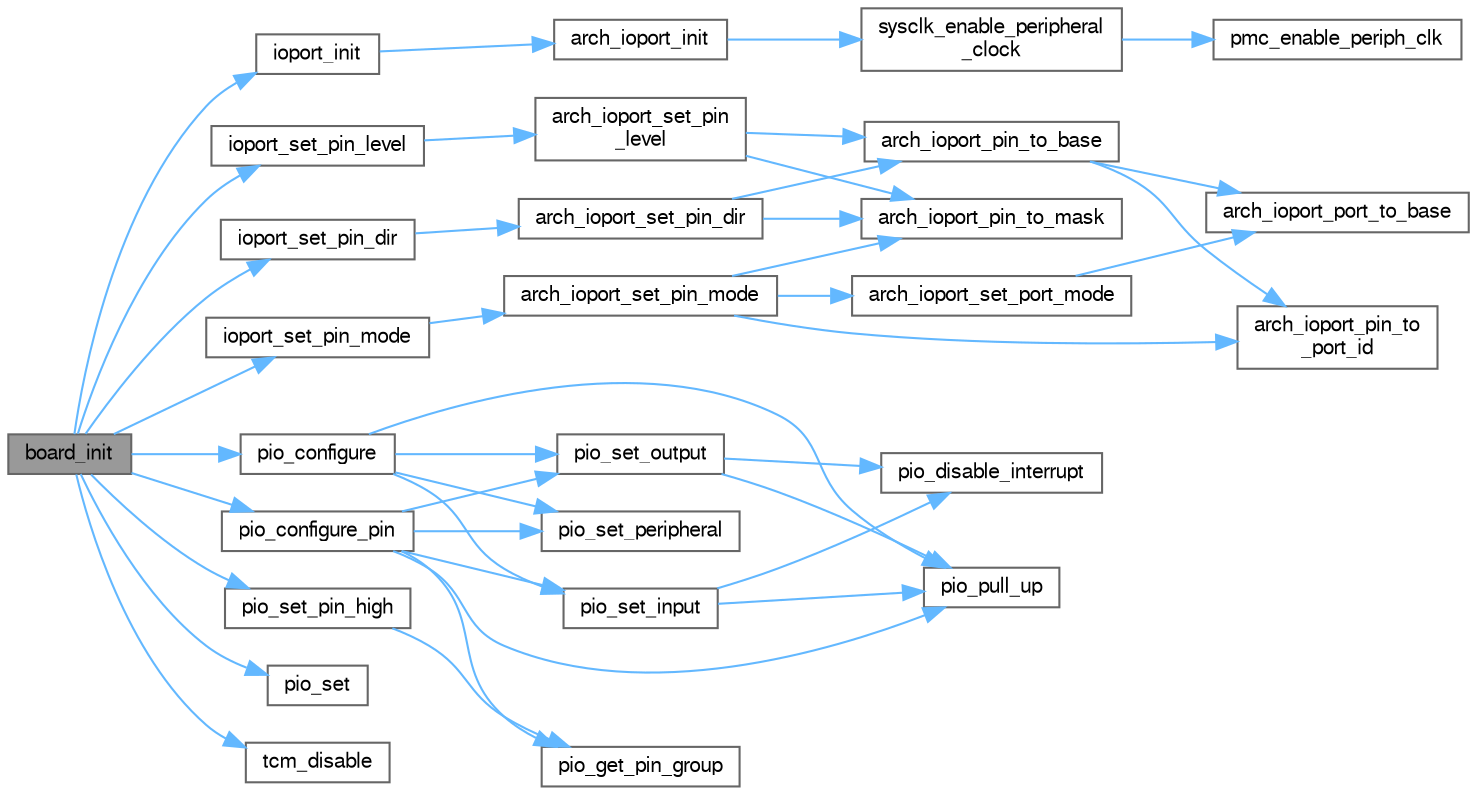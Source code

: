 digraph "board_init"
{
 // LATEX_PDF_SIZE
  bgcolor="transparent";
  edge [fontname=FreeSans,fontsize=10,labelfontname=FreeSans,labelfontsize=10];
  node [fontname=FreeSans,fontsize=10,shape=box,height=0.2,width=0.4];
  rankdir="LR";
  Node1 [label="board_init",height=0.2,width=0.4,color="gray40", fillcolor="grey60", style="filled", fontcolor="black",tooltip="This function initializes the board target resources."];
  Node1 -> Node2 [color="steelblue1",style="solid"];
  Node2 [label="ioport_init",height=0.2,width=0.4,color="grey40", fillcolor="white", style="filled",URL="$group__ioport__group.html#ga514c0fcce7d55e3211eaa67481103adc",tooltip="Initializes the IOPORT service, ready for use."];
  Node2 -> Node3 [color="steelblue1",style="solid"];
  Node3 [label="arch_ioport_init",height=0.2,width=0.4,color="grey40", fillcolor="white", style="filled",URL="$ioport__pio_8h.html#a292d649a807b515c69d02c6fcb0dd2e9",tooltip=" "];
  Node3 -> Node4 [color="steelblue1",style="solid"];
  Node4 [label="sysclk_enable_peripheral\l_clock",height=0.2,width=0.4,color="grey40", fillcolor="white", style="filled",URL="$group__sysclk__group.html#ga97354113454b658bf76596b3580cf195",tooltip="Enable a peripheral's clock."];
  Node4 -> Node5 [color="steelblue1",style="solid"];
  Node5 [label="pmc_enable_periph_clk",height=0.2,width=0.4,color="grey40", fillcolor="white", style="filled",URL="$group__sam__drivers__pmc__group.html#gad09de55bb493f4ebdd92305f24f27d62",tooltip="Enable the specified peripheral clock."];
  Node1 -> Node6 [color="steelblue1",style="solid"];
  Node6 [label="ioport_set_pin_dir",height=0.2,width=0.4,color="grey40", fillcolor="white", style="filled",URL="$group__ioport__group.html#ga2d3cad38c936cf010569927289262350",tooltip="Set direction for a single IOPORT pin."];
  Node6 -> Node7 [color="steelblue1",style="solid"];
  Node7 [label="arch_ioport_set_pin_dir",height=0.2,width=0.4,color="grey40", fillcolor="white", style="filled",URL="$ioport__pio_8h.html#a5da8d7b9bd9d075d62e675a32af84aea",tooltip=" "];
  Node7 -> Node8 [color="steelblue1",style="solid"];
  Node8 [label="arch_ioport_pin_to_base",height=0.2,width=0.4,color="grey40", fillcolor="white", style="filled",URL="$ioport__pio_8h.html#ae6ad3e99f2ec1f914a991ad6537637ef",tooltip=" "];
  Node8 -> Node9 [color="steelblue1",style="solid"];
  Node9 [label="arch_ioport_pin_to\l_port_id",height=0.2,width=0.4,color="grey40", fillcolor="white", style="filled",URL="$ioport__pio_8h.html#a17ab9c7be3b9b2674e7668b6a083d191",tooltip=" "];
  Node8 -> Node10 [color="steelblue1",style="solid"];
  Node10 [label="arch_ioport_port_to_base",height=0.2,width=0.4,color="grey40", fillcolor="white", style="filled",URL="$ioport__pio_8h.html#ac2b01a65bf5686910b77f6b606497df2",tooltip=" "];
  Node7 -> Node11 [color="steelblue1",style="solid"];
  Node11 [label="arch_ioport_pin_to_mask",height=0.2,width=0.4,color="grey40", fillcolor="white", style="filled",URL="$ioport__pio_8h.html#a69fd7bdfb41664b749080e509798165e",tooltip=" "];
  Node1 -> Node12 [color="steelblue1",style="solid"];
  Node12 [label="ioport_set_pin_level",height=0.2,width=0.4,color="grey40", fillcolor="white", style="filled",URL="$group__ioport__group.html#ga4a68c82ba7e071467418ced856559035",tooltip="Set an IOPORT pin to a specified logical value."];
  Node12 -> Node13 [color="steelblue1",style="solid"];
  Node13 [label="arch_ioport_set_pin\l_level",height=0.2,width=0.4,color="grey40", fillcolor="white", style="filled",URL="$ioport__pio_8h.html#a0d1141e4ca10536f77e0a655cd99bf9e",tooltip=" "];
  Node13 -> Node8 [color="steelblue1",style="solid"];
  Node13 -> Node11 [color="steelblue1",style="solid"];
  Node1 -> Node14 [color="steelblue1",style="solid"];
  Node14 [label="ioport_set_pin_mode",height=0.2,width=0.4,color="grey40", fillcolor="white", style="filled",URL="$group__ioport__group.html#ga09df7897a4e2401204c84211a29aa67a",tooltip="Set pin mode for one single IOPORT pin."];
  Node14 -> Node15 [color="steelblue1",style="solid"];
  Node15 [label="arch_ioport_set_pin_mode",height=0.2,width=0.4,color="grey40", fillcolor="white", style="filled",URL="$ioport__pio_8h.html#aac4ba5127f61519fb2f981ebefaa85bb",tooltip=" "];
  Node15 -> Node11 [color="steelblue1",style="solid"];
  Node15 -> Node9 [color="steelblue1",style="solid"];
  Node15 -> Node16 [color="steelblue1",style="solid"];
  Node16 [label="arch_ioport_set_port_mode",height=0.2,width=0.4,color="grey40", fillcolor="white", style="filled",URL="$ioport__pio_8h.html#a6739905dc552d38327247c322dc5b2a3",tooltip=" "];
  Node16 -> Node10 [color="steelblue1",style="solid"];
  Node1 -> Node17 [color="steelblue1",style="solid"];
  Node17 [label="pio_configure",height=0.2,width=0.4,color="grey40", fillcolor="white", style="filled",URL="$group__sam__drivers__pio__group.html#gad5f0174fb8a14671f06f44042025936e",tooltip="Perform complete pin(s) configuration; general attributes and PIO init if necessary."];
  Node17 -> Node18 [color="steelblue1",style="solid"];
  Node18 [label="pio_pull_up",height=0.2,width=0.4,color="grey40", fillcolor="white", style="filled",URL="$group__sam__drivers__pio__group.html#gaa9aa20867544ff93c6527b799b3dfcec",tooltip="Configure PIO internal pull-up."];
  Node17 -> Node19 [color="steelblue1",style="solid"];
  Node19 [label="pio_set_input",height=0.2,width=0.4,color="grey40", fillcolor="white", style="filled",URL="$group__sam__drivers__pio__group.html#ga2908ec92df470e6520c6f5c38211ca0b",tooltip="Configure one or more pin(s) or a PIO controller as inputs."];
  Node19 -> Node20 [color="steelblue1",style="solid"];
  Node20 [label="pio_disable_interrupt",height=0.2,width=0.4,color="grey40", fillcolor="white", style="filled",URL="$group__sam__drivers__pio__group.html#ga1cbfd57e295dd0582d1dc6dc5e79de40",tooltip="Disable a given interrupt source, with no added side effects."];
  Node19 -> Node18 [color="steelblue1",style="solid"];
  Node17 -> Node21 [color="steelblue1",style="solid"];
  Node21 [label="pio_set_output",height=0.2,width=0.4,color="grey40", fillcolor="white", style="filled",URL="$group__sam__drivers__pio__group.html#gaf3727cdc71e8b6c88a4069a90b72a78d",tooltip="Configure one or more pin(s) of a PIO controller as outputs, with the given default value."];
  Node21 -> Node20 [color="steelblue1",style="solid"];
  Node21 -> Node18 [color="steelblue1",style="solid"];
  Node17 -> Node22 [color="steelblue1",style="solid"];
  Node22 [label="pio_set_peripheral",height=0.2,width=0.4,color="grey40", fillcolor="white", style="filled",URL="$group__sam__drivers__pio__group.html#ga245df3215515d49f990bc80cec318de6",tooltip="Configure IO of a PIO controller as being controlled by a specific peripheral."];
  Node1 -> Node23 [color="steelblue1",style="solid"];
  Node23 [label="pio_configure_pin",height=0.2,width=0.4,color="grey40", fillcolor="white", style="filled",URL="$group__sam__drivers__pio__group.html#ga66c09a2f5c8d11223eb107cf8fbfddb2",tooltip="Perform complete pin(s) configuration; general attributes and PIO init if necessary."];
  Node23 -> Node24 [color="steelblue1",style="solid"];
  Node24 [label="pio_get_pin_group",height=0.2,width=0.4,color="grey40", fillcolor="white", style="filled",URL="$group__sam__drivers__pio__group.html#gaf37309a52c59d5e2116d649f6fdd98c9",tooltip="Return GPIO port for a GPIO pin."];
  Node23 -> Node18 [color="steelblue1",style="solid"];
  Node23 -> Node19 [color="steelblue1",style="solid"];
  Node23 -> Node21 [color="steelblue1",style="solid"];
  Node23 -> Node22 [color="steelblue1",style="solid"];
  Node1 -> Node25 [color="steelblue1",style="solid"];
  Node25 [label="pio_set",height=0.2,width=0.4,color="grey40", fillcolor="white", style="filled",URL="$group__sam__drivers__pio__group.html#gaff11c04817b1f7279971d1bada01184a",tooltip="Set a high output level on all the PIOs defined in ul_mask."];
  Node1 -> Node26 [color="steelblue1",style="solid"];
  Node26 [label="pio_set_pin_high",height=0.2,width=0.4,color="grey40", fillcolor="white", style="filled",URL="$group__sam__drivers__pio__group.html#gaa8c613a0858311e6d684b1869d49dd77",tooltip="Drive a GPIO pin to 1."];
  Node26 -> Node24 [color="steelblue1",style="solid"];
  Node1 -> Node27 [color="steelblue1",style="solid"];
  Node27 [label="tcm_disable",height=0.2,width=0.4,color="grey40", fillcolor="white", style="filled",URL="$init_8c.html#a397725b5619cecdd0b1e6ac135030ad4",tooltip="TCM memory Disable."];
}
